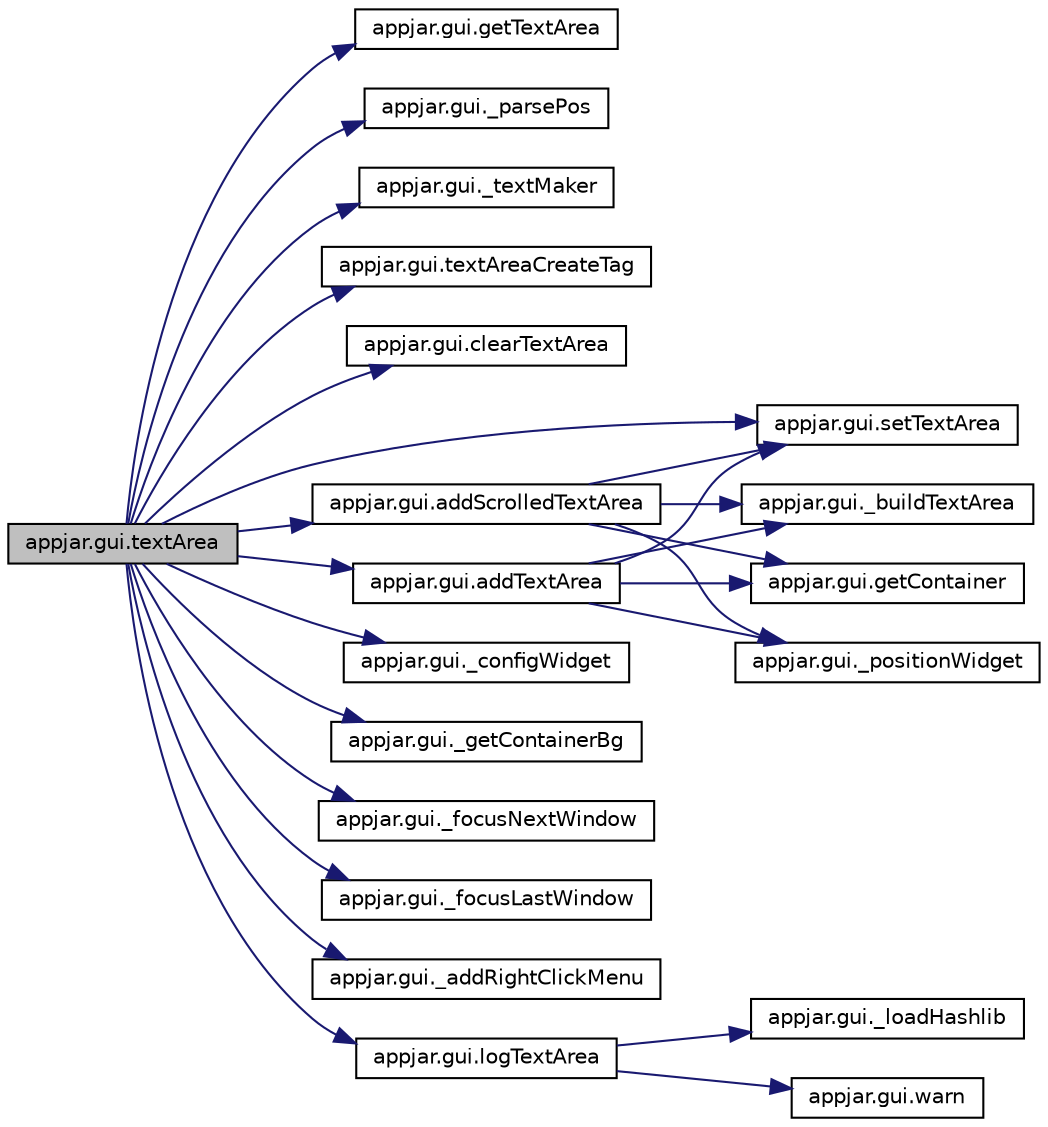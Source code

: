 digraph "appjar.gui.textArea"
{
  edge [fontname="Helvetica",fontsize="10",labelfontname="Helvetica",labelfontsize="10"];
  node [fontname="Helvetica",fontsize="10",shape=record];
  rankdir="LR";
  Node2116 [label="appjar.gui.textArea",height=0.2,width=0.4,color="black", fillcolor="grey75", style="filled", fontcolor="black"];
  Node2116 -> Node2117 [color="midnightblue",fontsize="10",style="solid",fontname="Helvetica"];
  Node2117 [label="appjar.gui.getTextArea",height=0.2,width=0.4,color="black", fillcolor="white", style="filled",URL="$classappjar_1_1gui.html#ad1565f18558656d50460171506cce7ee"];
  Node2116 -> Node2118 [color="midnightblue",fontsize="10",style="solid",fontname="Helvetica"];
  Node2118 [label="appjar.gui._parsePos",height=0.2,width=0.4,color="black", fillcolor="white", style="filled",URL="$classappjar_1_1gui.html#a8174359ccd50269f6c9f63f00cbb9d7e",tooltip="FUNCTIONS for labels. "];
  Node2116 -> Node2119 [color="midnightblue",fontsize="10",style="solid",fontname="Helvetica"];
  Node2119 [label="appjar.gui._textMaker",height=0.2,width=0.4,color="black", fillcolor="white", style="filled",URL="$classappjar_1_1gui.html#a0792cbec5610fe0b366365adc55ce5cd"];
  Node2116 -> Node2120 [color="midnightblue",fontsize="10",style="solid",fontname="Helvetica"];
  Node2120 [label="appjar.gui.textAreaCreateTag",height=0.2,width=0.4,color="black", fillcolor="white", style="filled",URL="$classappjar_1_1gui.html#a862a8218a78d436eba57eaea79d9ccbc"];
  Node2116 -> Node2121 [color="midnightblue",fontsize="10",style="solid",fontname="Helvetica"];
  Node2121 [label="appjar.gui.clearTextArea",height=0.2,width=0.4,color="black", fillcolor="white", style="filled",URL="$classappjar_1_1gui.html#ada8714b878a9db8801766b9209c2fe21"];
  Node2116 -> Node2122 [color="midnightblue",fontsize="10",style="solid",fontname="Helvetica"];
  Node2122 [label="appjar.gui.setTextArea",height=0.2,width=0.4,color="black", fillcolor="white", style="filled",URL="$classappjar_1_1gui.html#a4ccd58e1021485bdbdb1a15bc6e9afb2"];
  Node2116 -> Node2123 [color="midnightblue",fontsize="10",style="solid",fontname="Helvetica"];
  Node2123 [label="appjar.gui._configWidget",height=0.2,width=0.4,color="black", fillcolor="white", style="filled",URL="$classappjar_1_1gui.html#ac54e9af2a9e7a18f87f0ffafbd156353"];
  Node2116 -> Node2124 [color="midnightblue",fontsize="10",style="solid",fontname="Helvetica"];
  Node2124 [label="appjar.gui.addScrolledTextArea",height=0.2,width=0.4,color="black", fillcolor="white", style="filled",URL="$classappjar_1_1gui.html#a46cb4b1c4b777c1f2590012429897b40"];
  Node2124 -> Node2125 [color="midnightblue",fontsize="10",style="solid",fontname="Helvetica"];
  Node2125 [label="appjar.gui._buildTextArea",height=0.2,width=0.4,color="black", fillcolor="white", style="filled",URL="$classappjar_1_1gui.html#aca4d91861376d752aaa7b88e04660dba"];
  Node2124 -> Node2126 [color="midnightblue",fontsize="10",style="solid",fontname="Helvetica"];
  Node2126 [label="appjar.gui.getContainer",height=0.2,width=0.4,color="black", fillcolor="white", style="filled",URL="$classappjar_1_1gui.html#a2e8ea27bae5f6758257be218c8279b56"];
  Node2124 -> Node2127 [color="midnightblue",fontsize="10",style="solid",fontname="Helvetica"];
  Node2127 [label="appjar.gui._positionWidget",height=0.2,width=0.4,color="black", fillcolor="white", style="filled",URL="$classappjar_1_1gui.html#a073b1298767aeb92dd77b77cb6000e8c"];
  Node2124 -> Node2122 [color="midnightblue",fontsize="10",style="solid",fontname="Helvetica"];
  Node2116 -> Node2128 [color="midnightblue",fontsize="10",style="solid",fontname="Helvetica"];
  Node2128 [label="appjar.gui.addTextArea",height=0.2,width=0.4,color="black", fillcolor="white", style="filled",URL="$classappjar_1_1gui.html#aa969d708e48ef4204432e51e41bd564a"];
  Node2128 -> Node2125 [color="midnightblue",fontsize="10",style="solid",fontname="Helvetica"];
  Node2128 -> Node2126 [color="midnightblue",fontsize="10",style="solid",fontname="Helvetica"];
  Node2128 -> Node2127 [color="midnightblue",fontsize="10",style="solid",fontname="Helvetica"];
  Node2128 -> Node2122 [color="midnightblue",fontsize="10",style="solid",fontname="Helvetica"];
  Node2116 -> Node2129 [color="midnightblue",fontsize="10",style="solid",fontname="Helvetica"];
  Node2129 [label="appjar.gui._getContainerBg",height=0.2,width=0.4,color="black", fillcolor="white", style="filled",URL="$classappjar_1_1gui.html#a120b8d0d6e0b536ac8735df1ffefd37a"];
  Node2116 -> Node2130 [color="midnightblue",fontsize="10",style="solid",fontname="Helvetica"];
  Node2130 [label="appjar.gui._focusNextWindow",height=0.2,width=0.4,color="black", fillcolor="white", style="filled",URL="$classappjar_1_1gui.html#af1013a2aaf36e20a16b24bfb0ae1467e",tooltip="functions to deal with tabbing and right clicking "];
  Node2116 -> Node2131 [color="midnightblue",fontsize="10",style="solid",fontname="Helvetica"];
  Node2131 [label="appjar.gui._focusLastWindow",height=0.2,width=0.4,color="black", fillcolor="white", style="filled",URL="$classappjar_1_1gui.html#a2a2f229d0e144559cebcf66ff720ada5"];
  Node2116 -> Node2132 [color="midnightblue",fontsize="10",style="solid",fontname="Helvetica"];
  Node2132 [label="appjar.gui._addRightClickMenu",height=0.2,width=0.4,color="black", fillcolor="white", style="filled",URL="$classappjar_1_1gui.html#ad217cc1ef8ef0927a9f29ff967713787"];
  Node2116 -> Node2133 [color="midnightblue",fontsize="10",style="solid",fontname="Helvetica"];
  Node2133 [label="appjar.gui.logTextArea",height=0.2,width=0.4,color="black", fillcolor="white", style="filled",URL="$classappjar_1_1gui.html#a859cc86dc9ffbf5dbb44fb3d23082da7"];
  Node2133 -> Node2134 [color="midnightblue",fontsize="10",style="solid",fontname="Helvetica"];
  Node2134 [label="appjar.gui._loadHashlib",height=0.2,width=0.4,color="black", fillcolor="white", style="filled",URL="$classappjar_1_1gui.html#ac6953d8f85c74384a0c3679b2a76b789"];
  Node2133 -> Node2135 [color="midnightblue",fontsize="10",style="solid",fontname="Helvetica"];
  Node2135 [label="appjar.gui.warn",height=0.2,width=0.4,color="black", fillcolor="white", style="filled",URL="$classappjar_1_1gui.html#a3ab0139430263b1913b4078cf34e7098"];
}
